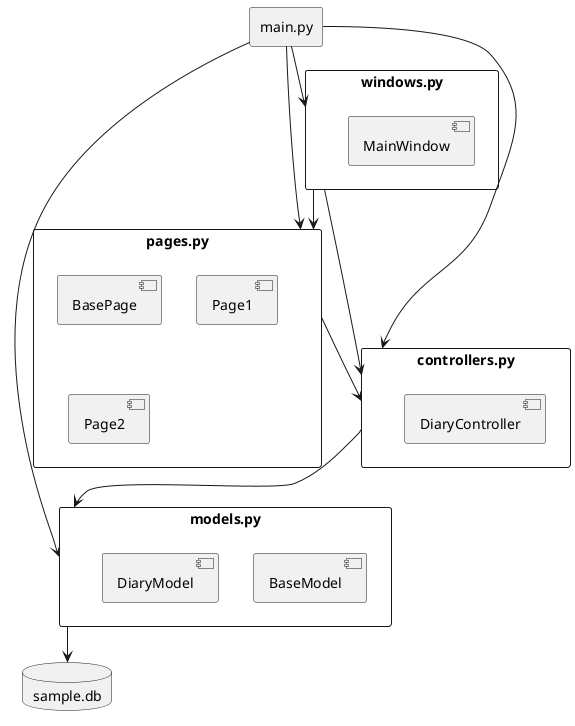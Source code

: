@startuml name
skinparam packageStyle rectangle

' モジュールをパッケージとして定義
package "main.py" {
}

package "controllers.py" {
    [DiaryController]
}

package "models.py" {
    [BaseModel]
    [DiaryModel]
}

package "windows.py" {
    [MainWindow]
}

package "pages.py" {
    [BasePage]
    [Page1]
    [Page2]
}

database "sample.db" as DB

' 依存関係を定義
"main.py" --> "controllers.py"
"main.py" --> "models.py"
"main.py" --> "windows.py"
"main.py" --> "pages.py"

"controllers.py" --> "models.py"
"windows.py" --> "controllers.py"
"windows.py" --> "pages.py"

"pages.py" --> "controllers.py"
"models.py" --> DB
@enduml
